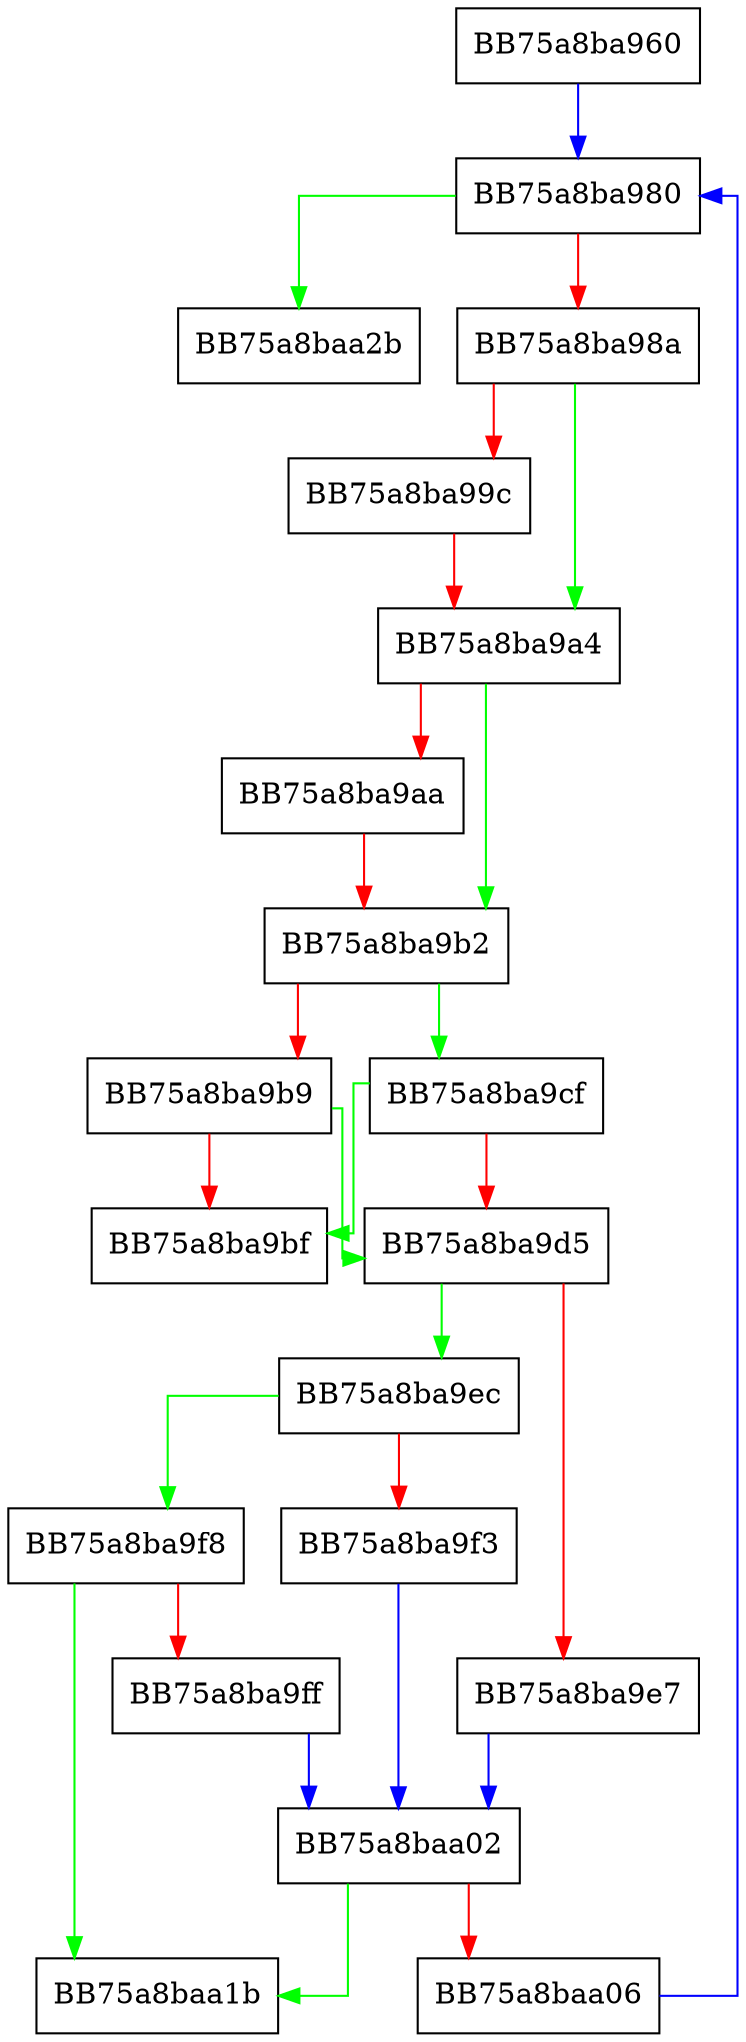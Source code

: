 digraph parse_hex_quad {
  node [shape="box"];
  graph [splines=ortho];
  BB75a8ba960 -> BB75a8ba980 [color="blue"];
  BB75a8ba980 -> BB75a8baa2b [color="green"];
  BB75a8ba980 -> BB75a8ba98a [color="red"];
  BB75a8ba98a -> BB75a8ba9a4 [color="green"];
  BB75a8ba98a -> BB75a8ba99c [color="red"];
  BB75a8ba99c -> BB75a8ba9a4 [color="red"];
  BB75a8ba9a4 -> BB75a8ba9b2 [color="green"];
  BB75a8ba9a4 -> BB75a8ba9aa [color="red"];
  BB75a8ba9aa -> BB75a8ba9b2 [color="red"];
  BB75a8ba9b2 -> BB75a8ba9cf [color="green"];
  BB75a8ba9b2 -> BB75a8ba9b9 [color="red"];
  BB75a8ba9b9 -> BB75a8ba9d5 [color="green"];
  BB75a8ba9b9 -> BB75a8ba9bf [color="red"];
  BB75a8ba9cf -> BB75a8ba9bf [color="green"];
  BB75a8ba9cf -> BB75a8ba9d5 [color="red"];
  BB75a8ba9d5 -> BB75a8ba9ec [color="green"];
  BB75a8ba9d5 -> BB75a8ba9e7 [color="red"];
  BB75a8ba9e7 -> BB75a8baa02 [color="blue"];
  BB75a8ba9ec -> BB75a8ba9f8 [color="green"];
  BB75a8ba9ec -> BB75a8ba9f3 [color="red"];
  BB75a8ba9f3 -> BB75a8baa02 [color="blue"];
  BB75a8ba9f8 -> BB75a8baa1b [color="green"];
  BB75a8ba9f8 -> BB75a8ba9ff [color="red"];
  BB75a8ba9ff -> BB75a8baa02 [color="blue"];
  BB75a8baa02 -> BB75a8baa1b [color="green"];
  BB75a8baa02 -> BB75a8baa06 [color="red"];
  BB75a8baa06 -> BB75a8ba980 [color="blue"];
}